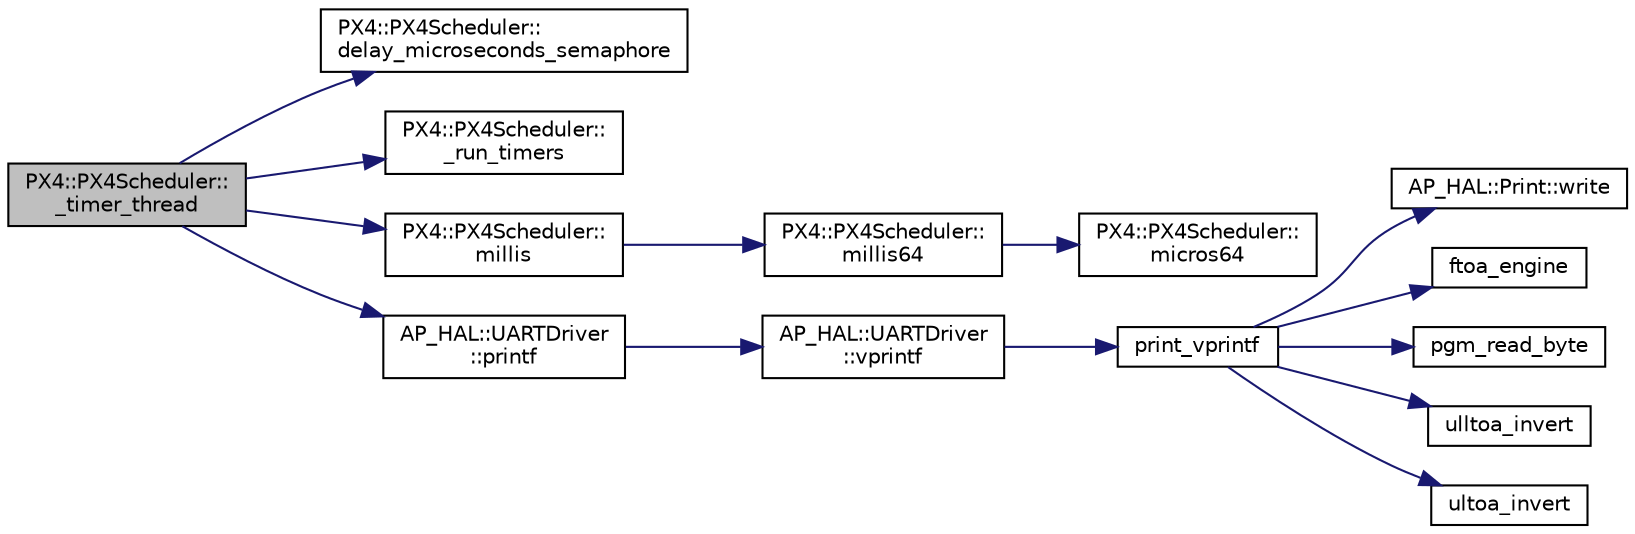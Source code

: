 digraph "PX4::PX4Scheduler::_timer_thread"
{
 // INTERACTIVE_SVG=YES
  edge [fontname="Helvetica",fontsize="10",labelfontname="Helvetica",labelfontsize="10"];
  node [fontname="Helvetica",fontsize="10",shape=record];
  rankdir="LR";
  Node1 [label="PX4::PX4Scheduler::\l_timer_thread",height=0.2,width=0.4,color="black", fillcolor="grey75", style="filled", fontcolor="black"];
  Node1 -> Node2 [color="midnightblue",fontsize="10",style="solid",fontname="Helvetica"];
  Node2 [label="PX4::PX4Scheduler::\ldelay_microseconds_semaphore",height=0.2,width=0.4,color="black", fillcolor="white", style="filled",URL="$classPX4_1_1PX4Scheduler.html#a8d7101f4a778832002c949fe32c99000"];
  Node1 -> Node3 [color="midnightblue",fontsize="10",style="solid",fontname="Helvetica"];
  Node3 [label="PX4::PX4Scheduler::\l_run_timers",height=0.2,width=0.4,color="black", fillcolor="white", style="filled",URL="$classPX4_1_1PX4Scheduler.html#a51201caa7b46b5f10cadce7c074e79d8"];
  Node1 -> Node4 [color="midnightblue",fontsize="10",style="solid",fontname="Helvetica"];
  Node4 [label="PX4::PX4Scheduler::\lmillis",height=0.2,width=0.4,color="black", fillcolor="white", style="filled",URL="$classPX4_1_1PX4Scheduler.html#a6fe23525a6373a0921c25d2e6cbedeb5"];
  Node4 -> Node5 [color="midnightblue",fontsize="10",style="solid",fontname="Helvetica"];
  Node5 [label="PX4::PX4Scheduler::\lmillis64",height=0.2,width=0.4,color="black", fillcolor="white", style="filled",URL="$classPX4_1_1PX4Scheduler.html#a8d902fd7ad4f7a2323b4baf28e142717"];
  Node5 -> Node6 [color="midnightblue",fontsize="10",style="solid",fontname="Helvetica"];
  Node6 [label="PX4::PX4Scheduler::\lmicros64",height=0.2,width=0.4,color="black", fillcolor="white", style="filled",URL="$classPX4_1_1PX4Scheduler.html#a822ec9075d8069255612c44a55373872"];
  Node1 -> Node7 [color="midnightblue",fontsize="10",style="solid",fontname="Helvetica"];
  Node7 [label="AP_HAL::UARTDriver\l::printf",height=0.2,width=0.4,color="black", fillcolor="white", style="filled",URL="$classAP__HAL_1_1UARTDriver.html#a65c7824b8877f7a2f79365c8ffae8f56"];
  Node7 -> Node8 [color="midnightblue",fontsize="10",style="solid",fontname="Helvetica"];
  Node8 [label="AP_HAL::UARTDriver\l::vprintf",height=0.2,width=0.4,color="black", fillcolor="white", style="filled",URL="$classAP__HAL_1_1UARTDriver.html#aa8abfb6d6641299472c29ac1edde559f"];
  Node8 -> Node9 [color="midnightblue",fontsize="10",style="solid",fontname="Helvetica"];
  Node9 [label="print_vprintf",height=0.2,width=0.4,color="black", fillcolor="white", style="filled",URL="$print__vprintf_8cpp.html#a473b9349f4b086b552a21eb8fe057016"];
  Node9 -> Node10 [color="midnightblue",fontsize="10",style="solid",fontname="Helvetica"];
  Node10 [label="AP_HAL::Print::write",height=0.2,width=0.4,color="black", fillcolor="white", style="filled",URL="$classAP__HAL_1_1Print.html#acc65391952a43334f8f5c9bef341f501"];
  Node9 -> Node11 [color="midnightblue",fontsize="10",style="solid",fontname="Helvetica"];
  Node11 [label="ftoa_engine",height=0.2,width=0.4,color="black", fillcolor="white", style="filled",URL="$ftoa__engine_8cpp.html#a1c28234da8f20b43c85890d4bb452947"];
  Node9 -> Node12 [color="midnightblue",fontsize="10",style="solid",fontname="Helvetica"];
  Node12 [label="pgm_read_byte",height=0.2,width=0.4,color="black", fillcolor="white", style="filled",URL="$AP__Progmem_8h.html#a1514e0408e036062b4af844baaf567da"];
  Node9 -> Node13 [color="midnightblue",fontsize="10",style="solid",fontname="Helvetica"];
  Node13 [label="ulltoa_invert",height=0.2,width=0.4,color="black", fillcolor="white", style="filled",URL="$utoa__invert_8cpp.html#a34926f552460b47c414ec4d83b32815c"];
  Node9 -> Node14 [color="midnightblue",fontsize="10",style="solid",fontname="Helvetica"];
  Node14 [label="ultoa_invert",height=0.2,width=0.4,color="black", fillcolor="white", style="filled",URL="$utoa__invert_8cpp.html#a5d99bba8e697c1e11da489d88fca8559"];
}
